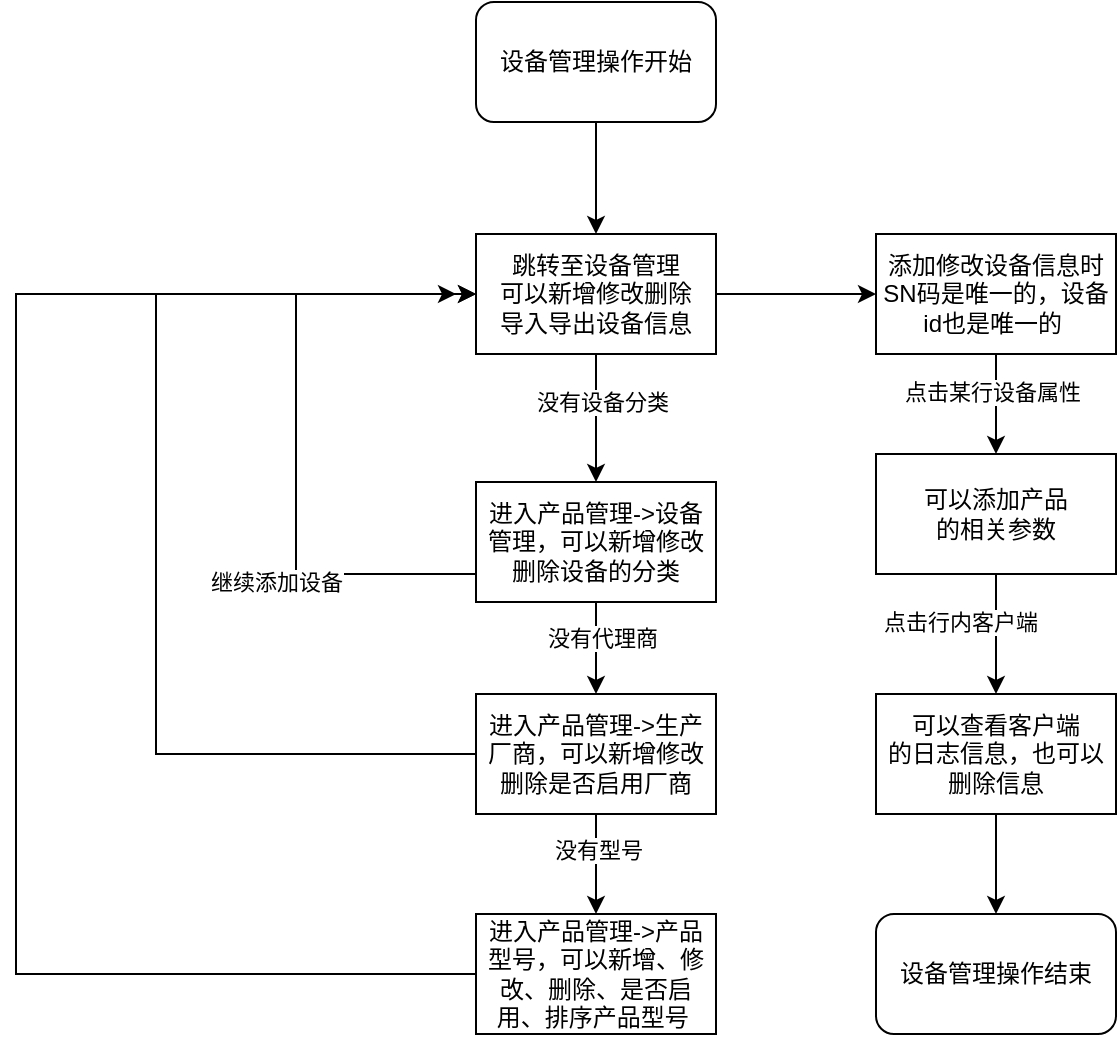 <mxfile version="20.8.18" type="github">
  <diagram name="第 1 页" id="wZ0PvxDA36tKDDUn7XYi">
    <mxGraphModel dx="1434" dy="764" grid="1" gridSize="10" guides="1" tooltips="1" connect="1" arrows="1" fold="1" page="1" pageScale="1" pageWidth="1169" pageHeight="827" math="0" shadow="0">
      <root>
        <mxCell id="0" />
        <mxCell id="1" parent="0" />
        <mxCell id="h_8AGnbuWJsJX3Nl59jU-59" value="" style="edgeStyle=orthogonalEdgeStyle;rounded=0;orthogonalLoop=1;jettySize=auto;html=1;" edge="1" parent="1" source="h_8AGnbuWJsJX3Nl59jU-62" target="h_8AGnbuWJsJX3Nl59jU-65">
          <mxGeometry relative="1" as="geometry">
            <Array as="points">
              <mxPoint x="440" y="326" />
              <mxPoint x="440" y="326" />
            </Array>
          </mxGeometry>
        </mxCell>
        <mxCell id="h_8AGnbuWJsJX3Nl59jU-60" value="" style="edgeStyle=orthogonalEdgeStyle;rounded=0;orthogonalLoop=1;jettySize=auto;html=1;" edge="1" parent="1" source="h_8AGnbuWJsJX3Nl59jU-62" target="h_8AGnbuWJsJX3Nl59jU-79">
          <mxGeometry relative="1" as="geometry" />
        </mxCell>
        <mxCell id="h_8AGnbuWJsJX3Nl59jU-61" value="没有设备分类" style="edgeLabel;html=1;align=center;verticalAlign=middle;resizable=0;points=[];" vertex="1" connectable="0" parent="h_8AGnbuWJsJX3Nl59jU-60">
          <mxGeometry x="-0.25" y="3" relative="1" as="geometry">
            <mxPoint as="offset" />
          </mxGeometry>
        </mxCell>
        <mxCell id="h_8AGnbuWJsJX3Nl59jU-62" value="跳转至设备管理&lt;br&gt;可以新增修改删除&lt;br&gt;导入导出设备信息" style="whiteSpace=wrap;html=1;rounded=0;" vertex="1" parent="1">
          <mxGeometry x="290" y="296" width="120" height="60" as="geometry" />
        </mxCell>
        <mxCell id="h_8AGnbuWJsJX3Nl59jU-63" value="" style="edgeStyle=orthogonalEdgeStyle;rounded=0;orthogonalLoop=1;jettySize=auto;html=1;" edge="1" parent="1" source="h_8AGnbuWJsJX3Nl59jU-65" target="h_8AGnbuWJsJX3Nl59jU-68">
          <mxGeometry relative="1" as="geometry" />
        </mxCell>
        <mxCell id="h_8AGnbuWJsJX3Nl59jU-64" value="点击某行设备属性" style="edgeLabel;html=1;align=center;verticalAlign=middle;resizable=0;points=[];" vertex="1" connectable="0" parent="h_8AGnbuWJsJX3Nl59jU-63">
          <mxGeometry x="-0.236" y="-2" relative="1" as="geometry">
            <mxPoint as="offset" />
          </mxGeometry>
        </mxCell>
        <mxCell id="h_8AGnbuWJsJX3Nl59jU-65" value="添加修改设备信息时&lt;br&gt;SN码是唯一的，设备id也是唯一的&amp;nbsp;" style="whiteSpace=wrap;html=1;rounded=0;" vertex="1" parent="1">
          <mxGeometry x="490" y="296" width="120" height="60" as="geometry" />
        </mxCell>
        <mxCell id="h_8AGnbuWJsJX3Nl59jU-66" value="" style="edgeStyle=orthogonalEdgeStyle;rounded=0;orthogonalLoop=1;jettySize=auto;html=1;" edge="1" parent="1" source="h_8AGnbuWJsJX3Nl59jU-68" target="h_8AGnbuWJsJX3Nl59jU-71">
          <mxGeometry relative="1" as="geometry" />
        </mxCell>
        <mxCell id="h_8AGnbuWJsJX3Nl59jU-67" value="点击行内客户端" style="edgeLabel;html=1;align=center;verticalAlign=middle;resizable=0;points=[];" vertex="1" connectable="0" parent="h_8AGnbuWJsJX3Nl59jU-66">
          <mxGeometry x="-0.257" y="-2" relative="1" as="geometry">
            <mxPoint x="-16" y="1" as="offset" />
          </mxGeometry>
        </mxCell>
        <mxCell id="h_8AGnbuWJsJX3Nl59jU-68" value="可以添加产品&lt;br&gt;的相关参数" style="whiteSpace=wrap;html=1;rounded=0;" vertex="1" parent="1">
          <mxGeometry x="490" y="406" width="120" height="60" as="geometry" />
        </mxCell>
        <mxCell id="h_8AGnbuWJsJX3Nl59jU-69" value="" style="edgeStyle=orthogonalEdgeStyle;rounded=0;orthogonalLoop=1;jettySize=auto;html=1;" edge="1" parent="1" source="h_8AGnbuWJsJX3Nl59jU-71" target="h_8AGnbuWJsJX3Nl59jU-100">
          <mxGeometry relative="1" as="geometry">
            <mxPoint x="550" y="636" as="targetPoint" />
          </mxGeometry>
        </mxCell>
        <mxCell id="h_8AGnbuWJsJX3Nl59jU-71" value="可以查看客户端&lt;br&gt;的日志信息，也可以删除信息" style="whiteSpace=wrap;html=1;rounded=0;" vertex="1" parent="1">
          <mxGeometry x="490" y="526" width="120" height="60" as="geometry" />
        </mxCell>
        <mxCell id="h_8AGnbuWJsJX3Nl59jU-75" style="edgeStyle=orthogonalEdgeStyle;rounded=0;orthogonalLoop=1;jettySize=auto;html=1;" edge="1" parent="1" source="h_8AGnbuWJsJX3Nl59jU-79">
          <mxGeometry relative="1" as="geometry">
            <mxPoint x="280" y="326" as="targetPoint" />
            <Array as="points">
              <mxPoint x="200" y="466" />
              <mxPoint x="200" y="326" />
            </Array>
          </mxGeometry>
        </mxCell>
        <mxCell id="h_8AGnbuWJsJX3Nl59jU-76" value="继续添加设备" style="edgeLabel;html=1;align=center;verticalAlign=middle;resizable=0;points=[];" vertex="1" connectable="0" parent="h_8AGnbuWJsJX3Nl59jU-75">
          <mxGeometry x="0.377" relative="1" as="geometry">
            <mxPoint x="-10" y="127" as="offset" />
          </mxGeometry>
        </mxCell>
        <mxCell id="h_8AGnbuWJsJX3Nl59jU-77" value="" style="edgeStyle=orthogonalEdgeStyle;rounded=0;orthogonalLoop=1;jettySize=auto;html=1;" edge="1" parent="1" source="h_8AGnbuWJsJX3Nl59jU-79" target="h_8AGnbuWJsJX3Nl59jU-83">
          <mxGeometry relative="1" as="geometry" />
        </mxCell>
        <mxCell id="h_8AGnbuWJsJX3Nl59jU-78" value="没有代理商" style="edgeLabel;html=1;align=center;verticalAlign=middle;resizable=0;points=[];" vertex="1" connectable="0" parent="h_8AGnbuWJsJX3Nl59jU-77">
          <mxGeometry x="-0.207" y="3" relative="1" as="geometry">
            <mxPoint as="offset" />
          </mxGeometry>
        </mxCell>
        <mxCell id="h_8AGnbuWJsJX3Nl59jU-79" value="进入产品管理-&amp;gt;设备管理，可以新增修改删除设备的分类&lt;br&gt;" style="rounded=0;whiteSpace=wrap;html=1;" vertex="1" parent="1">
          <mxGeometry x="290" y="420" width="120" height="60" as="geometry" />
        </mxCell>
        <mxCell id="h_8AGnbuWJsJX3Nl59jU-80" style="edgeStyle=orthogonalEdgeStyle;rounded=0;orthogonalLoop=1;jettySize=auto;html=1;entryX=0;entryY=0.5;entryDx=0;entryDy=0;" edge="1" parent="1" source="h_8AGnbuWJsJX3Nl59jU-83" target="h_8AGnbuWJsJX3Nl59jU-62">
          <mxGeometry relative="1" as="geometry">
            <Array as="points">
              <mxPoint x="130" y="556" />
              <mxPoint x="130" y="326" />
            </Array>
          </mxGeometry>
        </mxCell>
        <mxCell id="h_8AGnbuWJsJX3Nl59jU-81" style="edgeStyle=orthogonalEdgeStyle;rounded=0;orthogonalLoop=1;jettySize=auto;html=1;entryX=0.5;entryY=0;entryDx=0;entryDy=0;" edge="1" parent="1" source="h_8AGnbuWJsJX3Nl59jU-83" target="h_8AGnbuWJsJX3Nl59jU-85">
          <mxGeometry relative="1" as="geometry" />
        </mxCell>
        <mxCell id="h_8AGnbuWJsJX3Nl59jU-82" value="没有型号" style="edgeLabel;html=1;align=center;verticalAlign=middle;resizable=0;points=[];" vertex="1" connectable="0" parent="h_8AGnbuWJsJX3Nl59jU-81">
          <mxGeometry x="-0.289" y="1" relative="1" as="geometry">
            <mxPoint as="offset" />
          </mxGeometry>
        </mxCell>
        <mxCell id="h_8AGnbuWJsJX3Nl59jU-83" value="进入产品管理-&amp;gt;生产厂商，可以新增修改删除是否启用厂商" style="whiteSpace=wrap;html=1;rounded=0;" vertex="1" parent="1">
          <mxGeometry x="290" y="526" width="120" height="60" as="geometry" />
        </mxCell>
        <mxCell id="h_8AGnbuWJsJX3Nl59jU-84" style="edgeStyle=orthogonalEdgeStyle;rounded=0;orthogonalLoop=1;jettySize=auto;html=1;entryX=0;entryY=0.5;entryDx=0;entryDy=0;" edge="1" parent="1" source="h_8AGnbuWJsJX3Nl59jU-85" target="h_8AGnbuWJsJX3Nl59jU-62">
          <mxGeometry relative="1" as="geometry">
            <Array as="points">
              <mxPoint x="60" y="666" />
              <mxPoint x="60" y="326" />
            </Array>
          </mxGeometry>
        </mxCell>
        <mxCell id="h_8AGnbuWJsJX3Nl59jU-85" value="进入产品管理-&amp;gt;产品型号，可以新增、修改、删除、是否启用、排序产品型号&amp;nbsp;" style="whiteSpace=wrap;html=1;rounded=0;" vertex="1" parent="1">
          <mxGeometry x="290" y="636" width="120" height="60" as="geometry" />
        </mxCell>
        <mxCell id="h_8AGnbuWJsJX3Nl59jU-100" value="设备管理操作结束" style="whiteSpace=wrap;html=1;rounded=1;" vertex="1" parent="1">
          <mxGeometry x="490" y="636" width="120" height="60" as="geometry" />
        </mxCell>
        <mxCell id="h_8AGnbuWJsJX3Nl59jU-110" style="edgeStyle=orthogonalEdgeStyle;rounded=0;orthogonalLoop=1;jettySize=auto;html=1;" edge="1" parent="1" source="h_8AGnbuWJsJX3Nl59jU-109" target="h_8AGnbuWJsJX3Nl59jU-62">
          <mxGeometry relative="1" as="geometry" />
        </mxCell>
        <mxCell id="h_8AGnbuWJsJX3Nl59jU-109" value="设备管理操作开始" style="rounded=1;whiteSpace=wrap;html=1;" vertex="1" parent="1">
          <mxGeometry x="290" y="180" width="120" height="60" as="geometry" />
        </mxCell>
      </root>
    </mxGraphModel>
  </diagram>
</mxfile>
